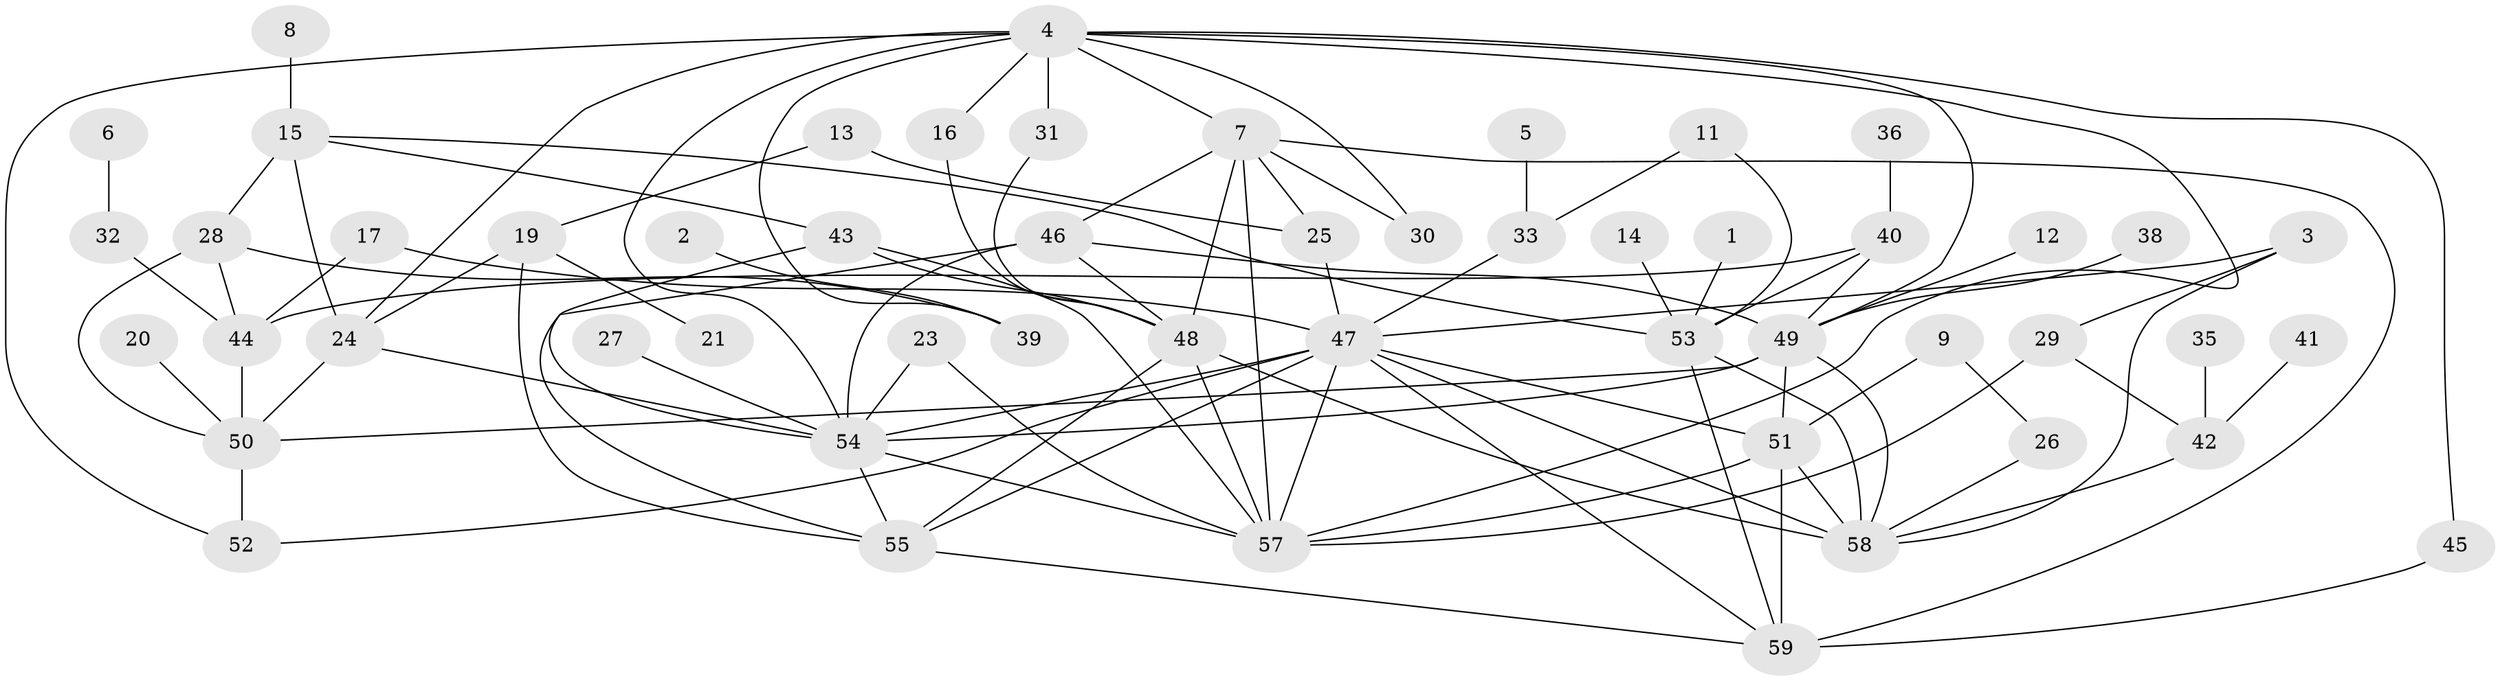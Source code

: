 // original degree distribution, {2: 0.2457627118644068, 1: 0.211864406779661, 4: 0.17796610169491525, 6: 0.03389830508474576, 3: 0.1694915254237288, 5: 0.0847457627118644, 9: 0.00847457627118644, 0: 0.05084745762711865, 7: 0.01694915254237288}
// Generated by graph-tools (version 1.1) at 2025/25/03/09/25 03:25:19]
// undirected, 53 vertices, 99 edges
graph export_dot {
graph [start="1"]
  node [color=gray90,style=filled];
  1;
  2;
  3;
  4;
  5;
  6;
  7;
  8;
  9;
  11;
  12;
  13;
  14;
  15;
  16;
  17;
  19;
  20;
  21;
  23;
  24;
  25;
  26;
  27;
  28;
  29;
  30;
  31;
  32;
  33;
  35;
  36;
  38;
  39;
  40;
  41;
  42;
  43;
  44;
  45;
  46;
  47;
  48;
  49;
  50;
  51;
  52;
  53;
  54;
  55;
  57;
  58;
  59;
  1 -- 53 [weight=1.0];
  2 -- 39 [weight=1.0];
  3 -- 29 [weight=1.0];
  3 -- 47 [weight=1.0];
  3 -- 58 [weight=1.0];
  4 -- 7 [weight=1.0];
  4 -- 16 [weight=1.0];
  4 -- 24 [weight=1.0];
  4 -- 30 [weight=1.0];
  4 -- 31 [weight=1.0];
  4 -- 39 [weight=1.0];
  4 -- 45 [weight=1.0];
  4 -- 49 [weight=1.0];
  4 -- 52 [weight=1.0];
  4 -- 54 [weight=1.0];
  4 -- 57 [weight=1.0];
  5 -- 33 [weight=1.0];
  6 -- 32 [weight=1.0];
  7 -- 25 [weight=1.0];
  7 -- 30 [weight=1.0];
  7 -- 46 [weight=1.0];
  7 -- 48 [weight=1.0];
  7 -- 57 [weight=1.0];
  7 -- 59 [weight=1.0];
  8 -- 15 [weight=1.0];
  9 -- 26 [weight=1.0];
  9 -- 51 [weight=1.0];
  11 -- 33 [weight=1.0];
  11 -- 53 [weight=1.0];
  12 -- 49 [weight=1.0];
  13 -- 19 [weight=1.0];
  13 -- 25 [weight=1.0];
  14 -- 53 [weight=1.0];
  15 -- 24 [weight=1.0];
  15 -- 28 [weight=2.0];
  15 -- 43 [weight=1.0];
  15 -- 53 [weight=1.0];
  16 -- 48 [weight=1.0];
  17 -- 44 [weight=1.0];
  17 -- 47 [weight=1.0];
  19 -- 21 [weight=1.0];
  19 -- 24 [weight=1.0];
  19 -- 55 [weight=1.0];
  20 -- 50 [weight=1.0];
  23 -- 54 [weight=1.0];
  23 -- 57 [weight=1.0];
  24 -- 50 [weight=1.0];
  24 -- 54 [weight=1.0];
  25 -- 47 [weight=1.0];
  26 -- 58 [weight=1.0];
  27 -- 54 [weight=1.0];
  28 -- 39 [weight=1.0];
  28 -- 44 [weight=1.0];
  28 -- 50 [weight=1.0];
  29 -- 42 [weight=1.0];
  29 -- 57 [weight=1.0];
  31 -- 48 [weight=1.0];
  32 -- 44 [weight=1.0];
  33 -- 47 [weight=1.0];
  35 -- 42 [weight=1.0];
  36 -- 40 [weight=1.0];
  38 -- 49 [weight=1.0];
  40 -- 44 [weight=1.0];
  40 -- 49 [weight=1.0];
  40 -- 53 [weight=1.0];
  41 -- 42 [weight=1.0];
  42 -- 58 [weight=1.0];
  43 -- 48 [weight=1.0];
  43 -- 54 [weight=1.0];
  43 -- 57 [weight=1.0];
  44 -- 50 [weight=1.0];
  45 -- 59 [weight=2.0];
  46 -- 48 [weight=2.0];
  46 -- 49 [weight=1.0];
  46 -- 54 [weight=1.0];
  46 -- 55 [weight=1.0];
  47 -- 51 [weight=1.0];
  47 -- 52 [weight=1.0];
  47 -- 54 [weight=1.0];
  47 -- 55 [weight=1.0];
  47 -- 57 [weight=1.0];
  47 -- 58 [weight=1.0];
  47 -- 59 [weight=1.0];
  48 -- 55 [weight=1.0];
  48 -- 57 [weight=1.0];
  48 -- 58 [weight=2.0];
  49 -- 50 [weight=1.0];
  49 -- 51 [weight=1.0];
  49 -- 54 [weight=1.0];
  49 -- 58 [weight=1.0];
  50 -- 52 [weight=1.0];
  51 -- 57 [weight=1.0];
  51 -- 58 [weight=1.0];
  51 -- 59 [weight=1.0];
  53 -- 58 [weight=1.0];
  53 -- 59 [weight=1.0];
  54 -- 55 [weight=1.0];
  54 -- 57 [weight=1.0];
  55 -- 59 [weight=1.0];
}

